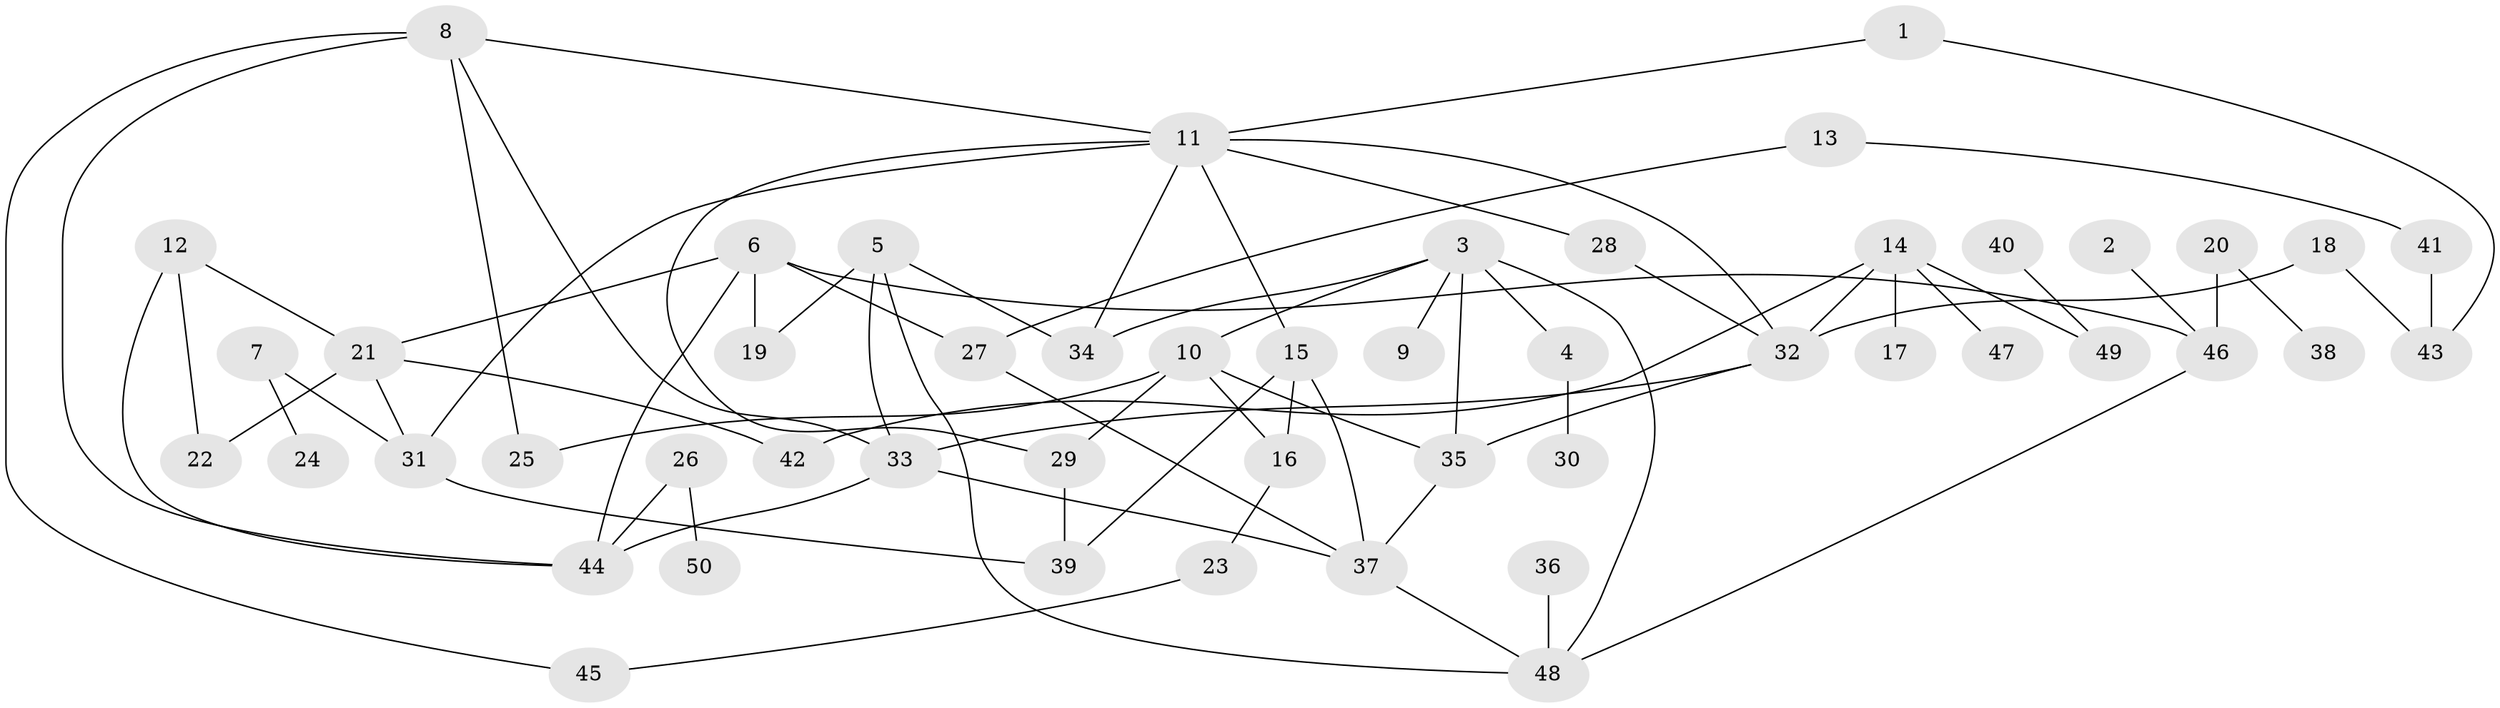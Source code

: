 // original degree distribution, {6: 0.04040404040404041, 8: 0.010101010101010102, 2: 0.35353535353535354, 5: 0.08080808080808081, 3: 0.18181818181818182, 7: 0.010101010101010102, 4: 0.050505050505050504, 1: 0.2727272727272727}
// Generated by graph-tools (version 1.1) at 2025/01/03/09/25 03:01:04]
// undirected, 50 vertices, 74 edges
graph export_dot {
graph [start="1"]
  node [color=gray90,style=filled];
  1;
  2;
  3;
  4;
  5;
  6;
  7;
  8;
  9;
  10;
  11;
  12;
  13;
  14;
  15;
  16;
  17;
  18;
  19;
  20;
  21;
  22;
  23;
  24;
  25;
  26;
  27;
  28;
  29;
  30;
  31;
  32;
  33;
  34;
  35;
  36;
  37;
  38;
  39;
  40;
  41;
  42;
  43;
  44;
  45;
  46;
  47;
  48;
  49;
  50;
  1 -- 11 [weight=1.0];
  1 -- 43 [weight=1.0];
  2 -- 46 [weight=1.0];
  3 -- 4 [weight=1.0];
  3 -- 9 [weight=1.0];
  3 -- 10 [weight=1.0];
  3 -- 34 [weight=1.0];
  3 -- 35 [weight=1.0];
  3 -- 48 [weight=1.0];
  4 -- 30 [weight=2.0];
  5 -- 19 [weight=1.0];
  5 -- 33 [weight=1.0];
  5 -- 34 [weight=1.0];
  5 -- 48 [weight=1.0];
  6 -- 19 [weight=1.0];
  6 -- 21 [weight=1.0];
  6 -- 27 [weight=1.0];
  6 -- 44 [weight=1.0];
  6 -- 46 [weight=1.0];
  7 -- 24 [weight=1.0];
  7 -- 31 [weight=1.0];
  8 -- 11 [weight=1.0];
  8 -- 25 [weight=1.0];
  8 -- 33 [weight=1.0];
  8 -- 44 [weight=1.0];
  8 -- 45 [weight=1.0];
  10 -- 16 [weight=1.0];
  10 -- 25 [weight=1.0];
  10 -- 29 [weight=1.0];
  10 -- 35 [weight=1.0];
  11 -- 15 [weight=1.0];
  11 -- 28 [weight=1.0];
  11 -- 29 [weight=1.0];
  11 -- 31 [weight=1.0];
  11 -- 32 [weight=1.0];
  11 -- 34 [weight=1.0];
  12 -- 21 [weight=1.0];
  12 -- 22 [weight=1.0];
  12 -- 44 [weight=1.0];
  13 -- 27 [weight=1.0];
  13 -- 41 [weight=1.0];
  14 -- 17 [weight=1.0];
  14 -- 32 [weight=1.0];
  14 -- 42 [weight=1.0];
  14 -- 47 [weight=2.0];
  14 -- 49 [weight=1.0];
  15 -- 16 [weight=1.0];
  15 -- 37 [weight=1.0];
  15 -- 39 [weight=1.0];
  16 -- 23 [weight=1.0];
  18 -- 32 [weight=1.0];
  18 -- 43 [weight=1.0];
  20 -- 38 [weight=1.0];
  20 -- 46 [weight=1.0];
  21 -- 22 [weight=1.0];
  21 -- 31 [weight=1.0];
  21 -- 42 [weight=1.0];
  23 -- 45 [weight=1.0];
  26 -- 44 [weight=1.0];
  26 -- 50 [weight=1.0];
  27 -- 37 [weight=1.0];
  28 -- 32 [weight=1.0];
  29 -- 39 [weight=1.0];
  31 -- 39 [weight=1.0];
  32 -- 33 [weight=1.0];
  32 -- 35 [weight=1.0];
  33 -- 37 [weight=1.0];
  33 -- 44 [weight=1.0];
  35 -- 37 [weight=1.0];
  36 -- 48 [weight=1.0];
  37 -- 48 [weight=1.0];
  40 -- 49 [weight=1.0];
  41 -- 43 [weight=1.0];
  46 -- 48 [weight=1.0];
}
